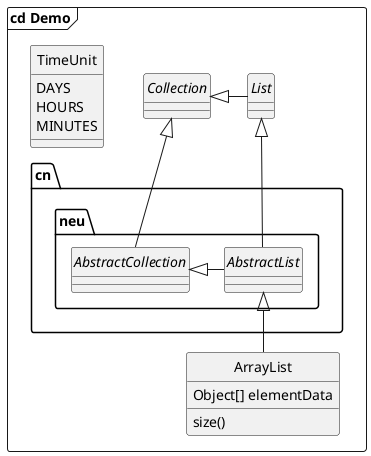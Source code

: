 @startuml
skinparam classAttributeIconSize 0
skinparam backgroundColor transparent
skinparam monochrome true
hide circle
set namespaceSeparator .

frame "cd Demo" {
abstract class cn.neu.AbstractList
abstract cn.neu.AbstractCollection

interface List
interface Collection

List <|-- AbstractList
Collection <|-- AbstractCollection

Collection <|- List
AbstractCollection <|- AbstractList
AbstractList <|-- ArrayList

class ArrayList {
Object[] elementData
size()
}

enum TimeUnit {
DAYS
HOURS
MINUTES
}
}
@enduml